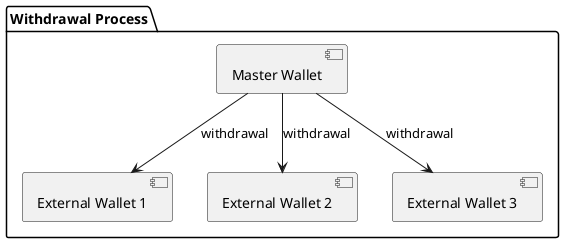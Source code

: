 @startuml
package "Withdrawal Process" {
    [Master Wallet] as MW
    [External Wallet 1] as EW_1
    [External Wallet 2] as EW_2
    [External Wallet 3] as EW_3

    MW --> EW_1 : withdrawal
    MW --> EW_2 : withdrawal
    MW --> EW_3 : withdrawal
}
@enduml
